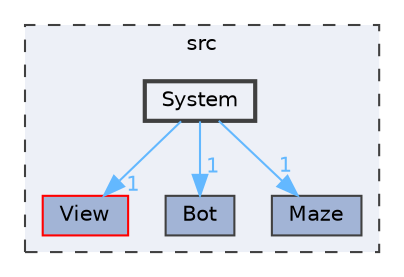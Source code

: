 digraph "src/System"
{
 // LATEX_PDF_SIZE
  bgcolor="transparent";
  edge [fontname=Helvetica,fontsize=10,labelfontname=Helvetica,labelfontsize=10];
  node [fontname=Helvetica,fontsize=10,shape=box,height=0.2,width=0.4];
  compound=true
  subgraph clusterdir_68267d1309a1af8e8297ef4c3efbcdba {
    graph [ bgcolor="#edf0f7", pencolor="grey25", label="src", fontname=Helvetica,fontsize=10 style="filled,dashed", URL="dir_68267d1309a1af8e8297ef4c3efbcdba.html",tooltip=""]
  dir_7784d12364ef0ec21cd188ca9cb3a89c [label="View", fillcolor="#a2b4d6", color="red", style="filled", URL="dir_7784d12364ef0ec21cd188ca9cb3a89c.html",tooltip=""];
  dir_82b2118a91a009fbd6b821de5da683c4 [label="Bot", fillcolor="#a2b4d6", color="grey25", style="filled", URL="dir_82b2118a91a009fbd6b821de5da683c4.html",tooltip=""];
  dir_ba6778461a1a8dccbfba163ba4d7ba88 [label="Maze", fillcolor="#a2b4d6", color="grey25", style="filled", URL="dir_ba6778461a1a8dccbfba163ba4d7ba88.html",tooltip=""];
  dir_ef68f1e1f5148ff8ef7fb1c955106c3c [label="System", fillcolor="#edf0f7", color="grey25", style="filled,bold", URL="dir_ef68f1e1f5148ff8ef7fb1c955106c3c.html",tooltip=""];
  }
  dir_ef68f1e1f5148ff8ef7fb1c955106c3c->dir_7784d12364ef0ec21cd188ca9cb3a89c [headlabel="1", labeldistance=1.5 headhref="dir_000005_000007.html" color="steelblue1" fontcolor="steelblue1"];
  dir_ef68f1e1f5148ff8ef7fb1c955106c3c->dir_82b2118a91a009fbd6b821de5da683c4 [headlabel="1", labeldistance=1.5 headhref="dir_000005_000000.html" color="steelblue1" fontcolor="steelblue1"];
  dir_ef68f1e1f5148ff8ef7fb1c955106c3c->dir_ba6778461a1a8dccbfba163ba4d7ba88 [headlabel="1", labeldistance=1.5 headhref="dir_000005_000003.html" color="steelblue1" fontcolor="steelblue1"];
}
